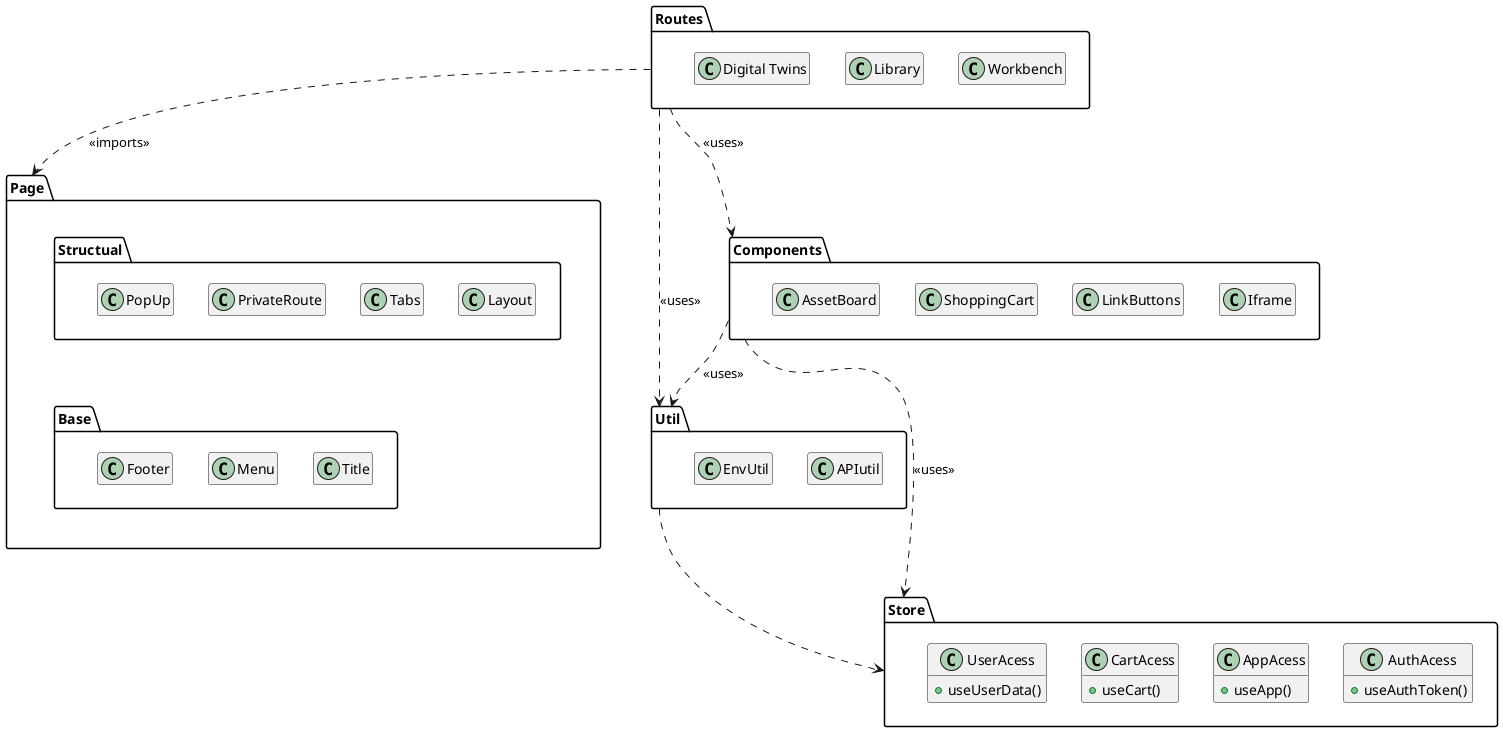 @startuml package diagram for the frontend
hide empty members


package "Routes" { 
  class "Workbench"
  class "Library" 
  class "Digital Twins" as DT
  
  Workbench -l[hidden]- Library
  Library -l[hidden]- DT
}

package "Page" {
  package "Structual" {
    class Layout
    class Tabs
    class PrivateRoute
    class PopUp
    
    Layout -l[hidden]- Tabs
    Tabs -l[hidden]- PrivateRoute
  }
  package "Base" {
    class Footer
    class Menu
    class Title
    
    Title -l[hidden]- Menu
    Menu -l[hidden]- Footer
  }
  
  Structual --[hidden] Base
}

package "Util" {
  class APIutil
  class EnvUtil
  
  APIutil -l[hidden]- EnvUtil
}

package "Components" {
  class Iframe
  class LinkButtons
  class ShoppingCart
  class AssetBoard
  
  Iframe -l[hidden] LinkButtons
  LinkButtons -l[hidden] ShoppingCart
  ShoppingCart -l[hidden] AssetBoard
}

package "Store" {
  class AuthAcess {
   + useAuthToken()
  }
  class AppAcess {
    + useApp()
  }
  class CartAcess {
    + useCart()
  }
  class UserAcess {
    + useUserData()
  }
  
  AuthAcess -l[hidden] AppAcess
  AppAcess -l[hidden] CartAcess
  CartAcess -l[hidden] UserAcess
}

Routes ..> Page : <<imports>>
Routes ..> Util : <<uses>>
Routes ..> Components : <<uses>>
Util ..> Store
Components ..> Util : <<uses>>
Components ..> Store : <<uses>>
@enduml